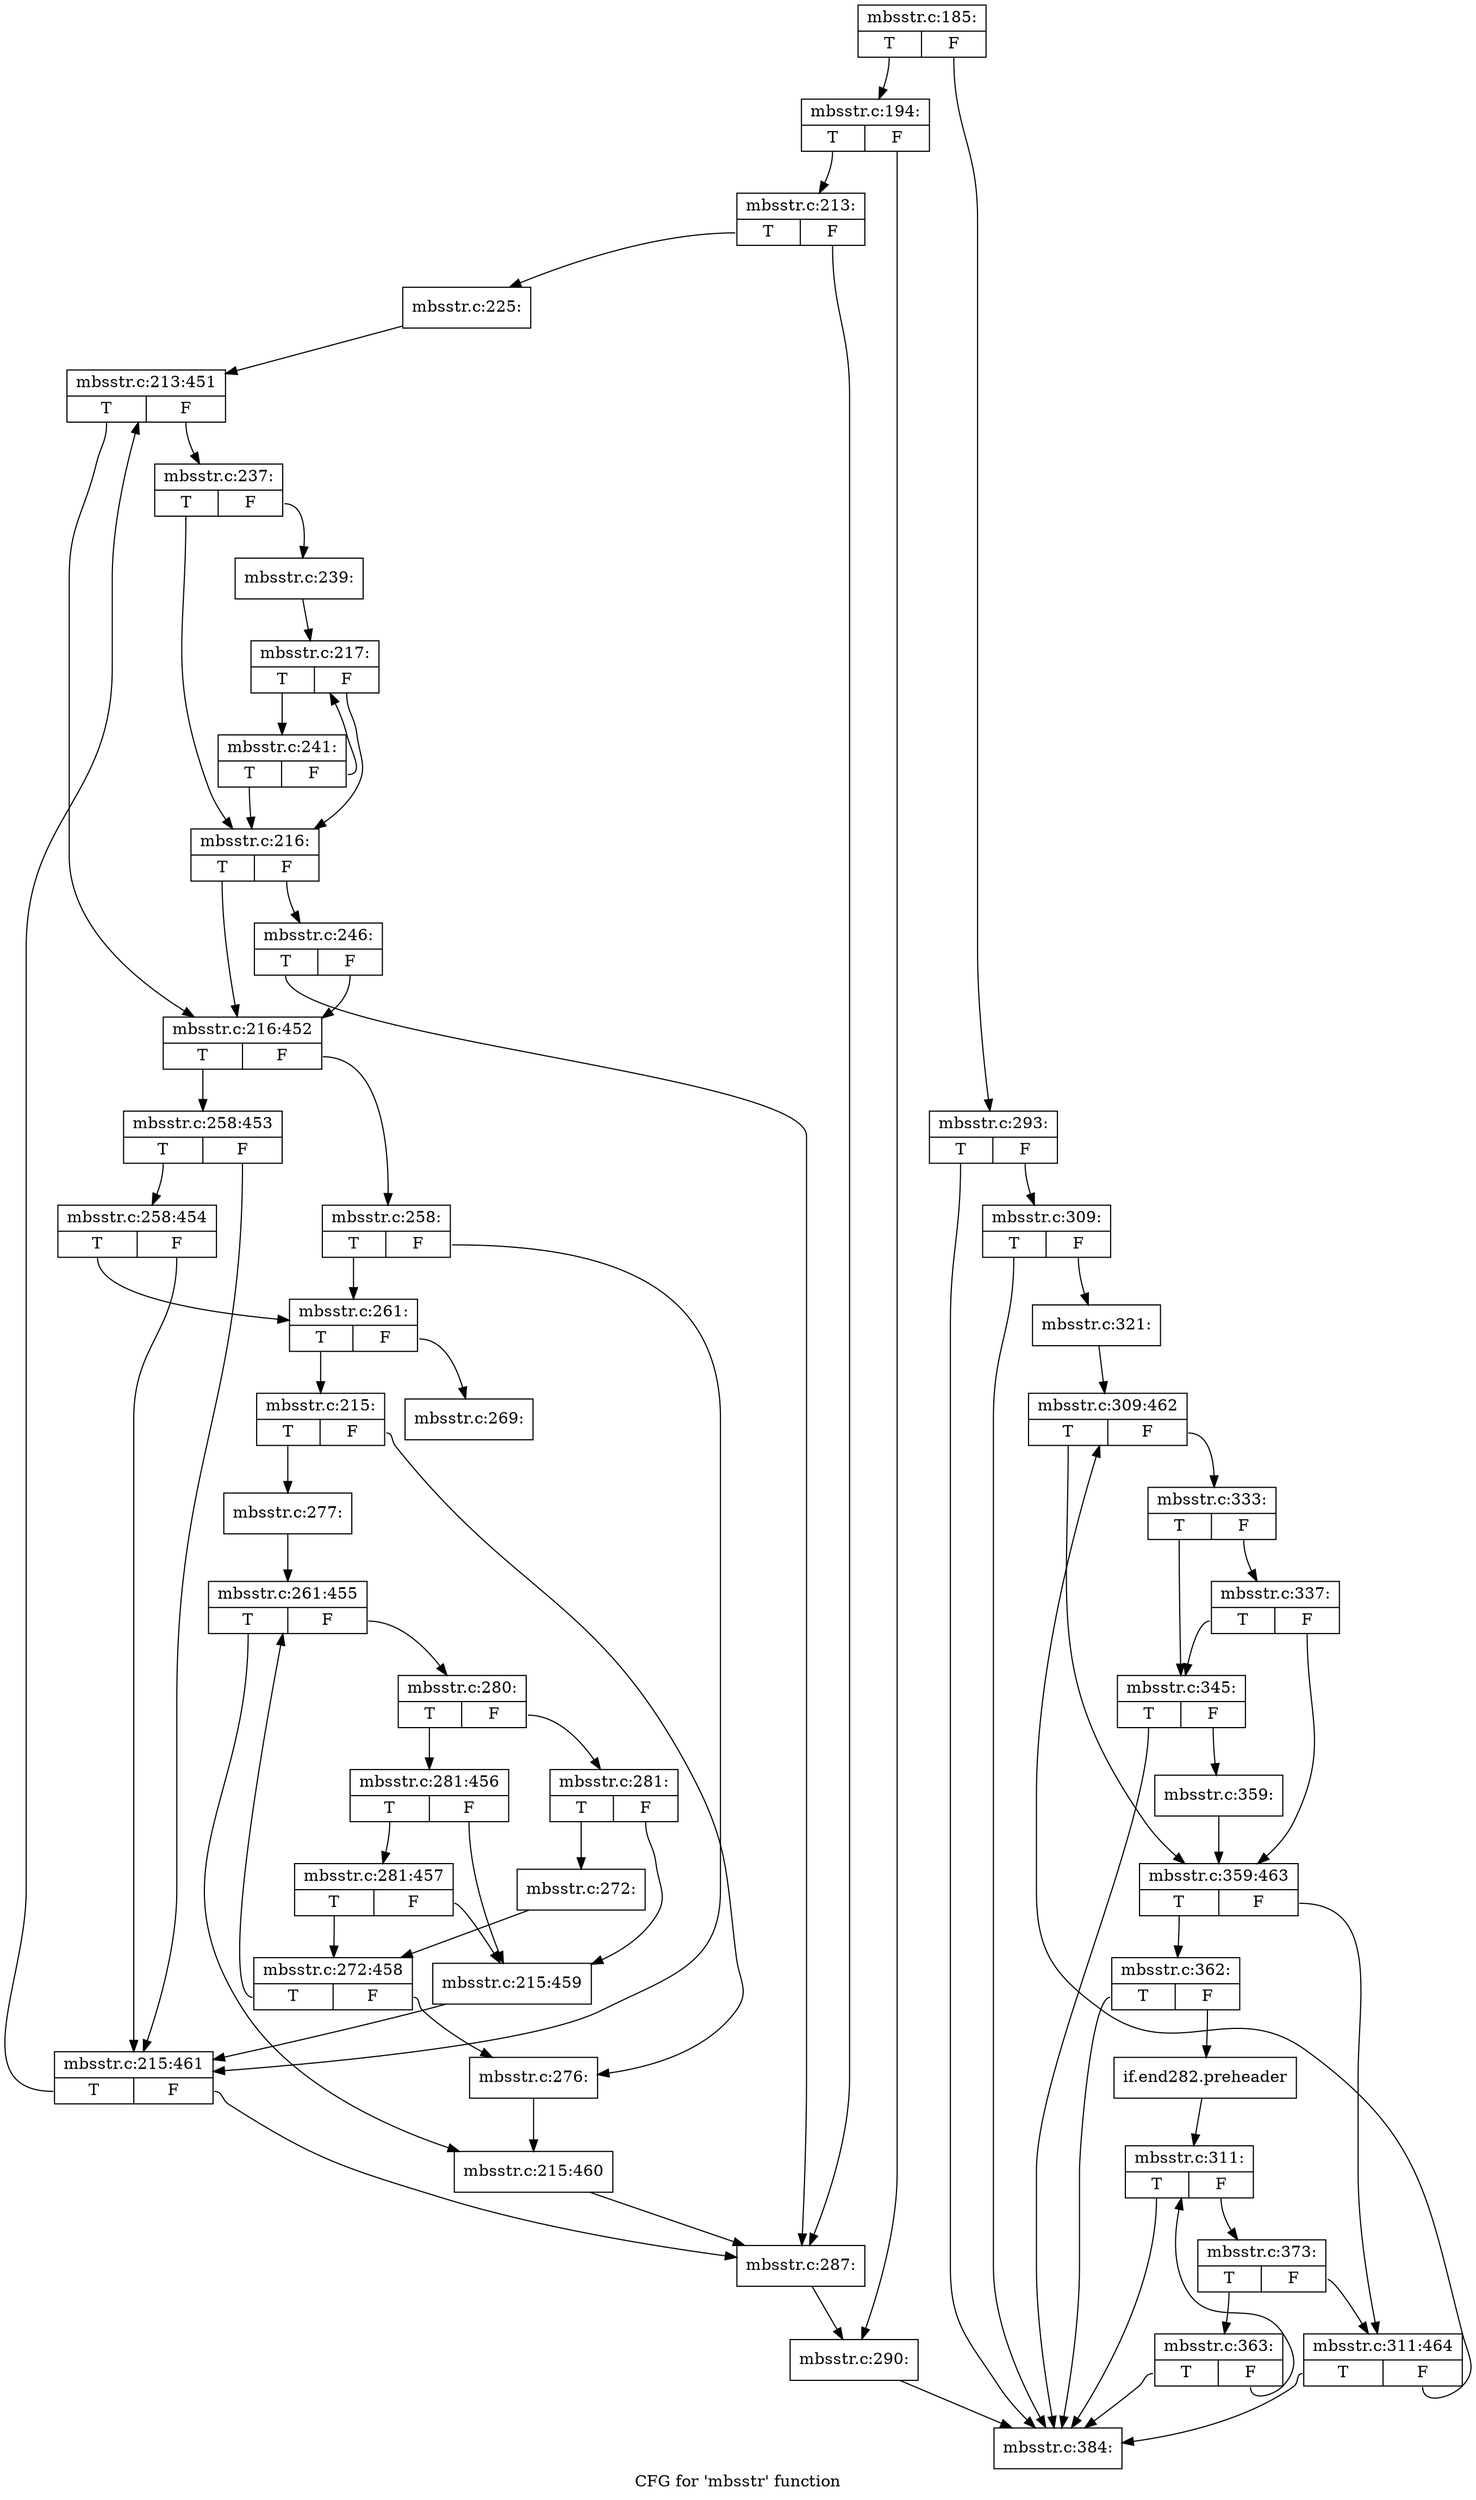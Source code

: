 digraph "CFG for 'mbsstr' function" {
	label="CFG for 'mbsstr' function";

	Node0xd05f9e0 [shape=record,label="{mbsstr.c:185:|{<s0>T|<s1>F}}"];
	Node0xd05f9e0:s0 -> Node0xd127610;
	Node0xd05f9e0:s1 -> Node0xd1276d0;
	Node0xd127610 [shape=record,label="{mbsstr.c:194:|{<s0>T|<s1>F}}"];
	Node0xd127610:s0 -> Node0xd130280;
	Node0xd127610:s1 -> Node0xd1e7ee0;
	Node0xd130280 [shape=record,label="{mbsstr.c:213:|{<s0>T|<s1>F}}"];
	Node0xd130280:s0 -> Node0xd20fb10;
	Node0xd130280:s1 -> Node0xd1e0210;
	Node0xd20fb10 [shape=record,label="{mbsstr.c:225:}"];
	Node0xd20fb10 -> Node0xd1deea0;
	Node0xd1deea0 [shape=record,label="{mbsstr.c:213:451|{<s0>T|<s1>F}}"];
	Node0xd1deea0:s0 -> Node0xd1e0800;
	Node0xd1deea0:s1 -> Node0xd1e0790;
	Node0xd1e0790 [shape=record,label="{mbsstr.c:237:|{<s0>T|<s1>F}}"];
	Node0xd1e0790:s0 -> Node0xd1e1e30;
	Node0xd1e0790:s1 -> Node0xd2018e0;
	Node0xd2018e0 [shape=record,label="{mbsstr.c:239:}"];
	Node0xd2018e0 -> Node0xd1e2240;
	Node0xd1e2240 [shape=record,label="{mbsstr.c:217:|{<s0>T|<s1>F}}"];
	Node0xd1e2240:s0 -> Node0xd1e2110;
	Node0xd1e2240:s1 -> Node0xd1e1e30;
	Node0xd1e2110 [shape=record,label="{mbsstr.c:241:|{<s0>T|<s1>F}}"];
	Node0xd1e2110:s0 -> Node0xd1e1e30;
	Node0xd1e2110:s1 -> Node0xd1e2240;
	Node0xd1e1e30 [shape=record,label="{mbsstr.c:216:|{<s0>T|<s1>F}}"];
	Node0xd1e1e30:s0 -> Node0xd1e0800;
	Node0xd1e1e30:s1 -> Node0xd1e42c0;
	Node0xd1e42c0 [shape=record,label="{mbsstr.c:246:|{<s0>T|<s1>F}}"];
	Node0xd1e42c0:s0 -> Node0xd1e0210;
	Node0xd1e42c0:s1 -> Node0xd1e0800;
	Node0xd1e0800 [shape=record,label="{mbsstr.c:216:452|{<s0>T|<s1>F}}"];
	Node0xd1e0800:s0 -> Node0xd124f30;
	Node0xd1e0800:s1 -> Node0xd124eb0;
	Node0xd124eb0 [shape=record,label="{mbsstr.c:258:|{<s0>T|<s1>F}}"];
	Node0xd124eb0:s0 -> Node0xd124e10;
	Node0xd124eb0:s1 -> Node0xd1deca0;
	Node0xd124f30 [shape=record,label="{mbsstr.c:258:453|{<s0>T|<s1>F}}"];
	Node0xd124f30:s0 -> Node0xd1ea0e0;
	Node0xd124f30:s1 -> Node0xd1deca0;
	Node0xd1ea0e0 [shape=record,label="{mbsstr.c:258:454|{<s0>T|<s1>F}}"];
	Node0xd1ea0e0:s0 -> Node0xd124e10;
	Node0xd1ea0e0:s1 -> Node0xd1deca0;
	Node0xd124e10 [shape=record,label="{mbsstr.c:261:|{<s0>T|<s1>F}}"];
	Node0xd124e10:s0 -> Node0xd1ecff0;
	Node0xd124e10:s1 -> Node0xd1ecf80;
	Node0xd1ecf80 [shape=record,label="{mbsstr.c:269:}"];
	Node0xd1ecff0 [shape=record,label="{mbsstr.c:215:|{<s0>T|<s1>F}}"];
	Node0xd1ecff0:s0 -> Node0xd12acc0;
	Node0xd1ecff0:s1 -> Node0xd1e2f30;
	Node0xd12acc0 [shape=record,label="{mbsstr.c:277:}"];
	Node0xd12acc0 -> Node0xd1e2f80;
	Node0xd1e2f30 [shape=record,label="{mbsstr.c:276:}"];
	Node0xd1e2f30 -> Node0xd1e3d00;
	Node0xd1e2f80 [shape=record,label="{mbsstr.c:261:455|{<s0>T|<s1>F}}"];
	Node0xd1e2f80:s0 -> Node0xd1e3d00;
	Node0xd1e2f80:s1 -> Node0xd1f0420;
	Node0xd1f0420 [shape=record,label="{mbsstr.c:280:|{<s0>T|<s1>F}}"];
	Node0xd1f0420:s0 -> Node0xd1e55e0;
	Node0xd1f0420:s1 -> Node0xd1e15a0;
	Node0xd1e15a0 [shape=record,label="{mbsstr.c:281:|{<s0>T|<s1>F}}"];
	Node0xd1e15a0:s0 -> Node0xd2001d0;
	Node0xd1e15a0:s1 -> Node0xd1feb90;
	Node0xd2001d0 [shape=record,label="{mbsstr.c:272:}"];
	Node0xd2001d0 -> Node0xd1edce0;
	Node0xd1e55e0 [shape=record,label="{mbsstr.c:281:456|{<s0>T|<s1>F}}"];
	Node0xd1e55e0:s0 -> Node0xd1f2d60;
	Node0xd1e55e0:s1 -> Node0xd1feb90;
	Node0xd1f2d60 [shape=record,label="{mbsstr.c:281:457|{<s0>T|<s1>F}}"];
	Node0xd1f2d60:s0 -> Node0xd1edce0;
	Node0xd1f2d60:s1 -> Node0xd1feb90;
	Node0xd1edce0 [shape=record,label="{mbsstr.c:272:458|{<s0>T|<s1>F}}"];
	Node0xd1edce0:s0 -> Node0xd1e2f80;
	Node0xd1edce0:s1 -> Node0xd1e2f30;
	Node0xd1feb90 [shape=record,label="{mbsstr.c:215:459}"];
	Node0xd1feb90 -> Node0xd1deca0;
	Node0xd1e3d00 [shape=record,label="{mbsstr.c:215:460}"];
	Node0xd1e3d00 -> Node0xd1e0210;
	Node0xd1deca0 [shape=record,label="{mbsstr.c:215:461|{<s0>T|<s1>F}}"];
	Node0xd1deca0:s0 -> Node0xd1deea0;
	Node0xd1deca0:s1 -> Node0xd1e0210;
	Node0xd1e0210 [shape=record,label="{mbsstr.c:287:}"];
	Node0xd1e0210 -> Node0xd1e7ee0;
	Node0xd1e7ee0 [shape=record,label="{mbsstr.c:290:}"];
	Node0xd1e7ee0 -> Node0xcf95120;
	Node0xd1276d0 [shape=record,label="{mbsstr.c:293:|{<s0>T|<s1>F}}"];
	Node0xd1276d0:s0 -> Node0xcf95120;
	Node0xd1276d0:s1 -> Node0xd1302f0;
	Node0xd1302f0 [shape=record,label="{mbsstr.c:309:|{<s0>T|<s1>F}}"];
	Node0xd1302f0:s0 -> Node0xcf95120;
	Node0xd1302f0:s1 -> Node0xd1f4d50;
	Node0xd1f4d50 [shape=record,label="{mbsstr.c:321:}"];
	Node0xd1f4d50 -> Node0xd1fae20;
	Node0xd1fae20 [shape=record,label="{mbsstr.c:309:462|{<s0>T|<s1>F}}"];
	Node0xd1fae20:s0 -> Node0xd1fb920;
	Node0xd1fae20:s1 -> Node0xd1fb8d0;
	Node0xd1fb8d0 [shape=record,label="{mbsstr.c:333:|{<s0>T|<s1>F}}"];
	Node0xd1fb8d0:s0 -> Node0xd1fdc70;
	Node0xd1fb8d0:s1 -> Node0xd1fc3b0;
	Node0xd1fc3b0 [shape=record,label="{mbsstr.c:337:|{<s0>T|<s1>F}}"];
	Node0xd1fc3b0:s0 -> Node0xd1fdc70;
	Node0xd1fc3b0:s1 -> Node0xd1fb920;
	Node0xd1fdc70 [shape=record,label="{mbsstr.c:345:|{<s0>T|<s1>F}}"];
	Node0xd1fdc70:s0 -> Node0xcf95120;
	Node0xd1fdc70:s1 -> Node0xd216780;
	Node0xd216780 [shape=record,label="{mbsstr.c:359:}"];
	Node0xd216780 -> Node0xd1fb920;
	Node0xd1fb920 [shape=record,label="{mbsstr.c:359:463|{<s0>T|<s1>F}}"];
	Node0xd1fb920:s0 -> Node0xd2006f0;
	Node0xd1fb920:s1 -> Node0xd1fac10;
	Node0xd2006f0 [shape=record,label="{mbsstr.c:362:|{<s0>T|<s1>F}}"];
	Node0xd2006f0:s0 -> Node0xcf95120;
	Node0xd2006f0:s1 -> Node0xd224da0;
	Node0xd224da0 [shape=record,label="{if.end282.preheader}"];
	Node0xd224da0 -> Node0xd08c450;
	Node0xd126ed0 [shape=record,label="{mbsstr.c:363:|{<s0>T|<s1>F}}"];
	Node0xd126ed0:s0 -> Node0xcf95120;
	Node0xd126ed0:s1 -> Node0xd08c450;
	Node0xd08c450 [shape=record,label="{mbsstr.c:311:|{<s0>T|<s1>F}}"];
	Node0xd08c450:s0 -> Node0xcf95120;
	Node0xd08c450:s1 -> Node0xd202d30;
	Node0xd202d30 [shape=record,label="{mbsstr.c:373:|{<s0>T|<s1>F}}"];
	Node0xd202d30:s0 -> Node0xd126ed0;
	Node0xd202d30:s1 -> Node0xd1fac10;
	Node0xd1fac10 [shape=record,label="{mbsstr.c:311:464|{<s0>T|<s1>F}}"];
	Node0xd1fac10:s0 -> Node0xcf95120;
	Node0xd1fac10:s1 -> Node0xd1fae20;
	Node0xcf95120 [shape=record,label="{mbsstr.c:384:}"];
}
